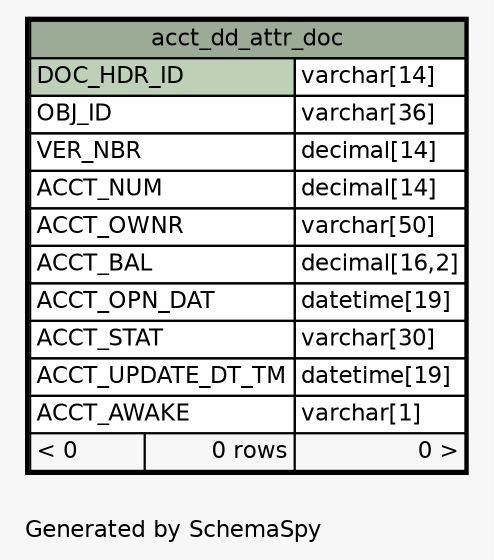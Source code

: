 // dot 2.28.0 on Mac OS X 10.7.2
// SchemaSpy rev 590
digraph "oneDegreeRelationshipsDiagram" {
  graph [
    rankdir="RL"
    bgcolor="#f7f7f7"
    label="\nGenerated by SchemaSpy"
    labeljust="l"
    nodesep="0.18"
    ranksep="0.46"
    fontname="Helvetica"
    fontsize="11"
  ];
  node [
    fontname="Helvetica"
    fontsize="11"
    shape="plaintext"
  ];
  edge [
    arrowsize="0.8"
  ];
  "acct_dd_attr_doc" [
    label=<
    <TABLE BORDER="2" CELLBORDER="1" CELLSPACING="0" BGCOLOR="#ffffff">
      <TR><TD COLSPAN="3" BGCOLOR="#9bab96" ALIGN="CENTER">acct_dd_attr_doc</TD></TR>
      <TR><TD PORT="DOC_HDR_ID" COLSPAN="2" BGCOLOR="#bed1b8" ALIGN="LEFT">DOC_HDR_ID</TD><TD PORT="DOC_HDR_ID.type" ALIGN="LEFT">varchar[14]</TD></TR>
      <TR><TD PORT="OBJ_ID" COLSPAN="2" ALIGN="LEFT">OBJ_ID</TD><TD PORT="OBJ_ID.type" ALIGN="LEFT">varchar[36]</TD></TR>
      <TR><TD PORT="VER_NBR" COLSPAN="2" ALIGN="LEFT">VER_NBR</TD><TD PORT="VER_NBR.type" ALIGN="LEFT">decimal[14]</TD></TR>
      <TR><TD PORT="ACCT_NUM" COLSPAN="2" ALIGN="LEFT">ACCT_NUM</TD><TD PORT="ACCT_NUM.type" ALIGN="LEFT">decimal[14]</TD></TR>
      <TR><TD PORT="ACCT_OWNR" COLSPAN="2" ALIGN="LEFT">ACCT_OWNR</TD><TD PORT="ACCT_OWNR.type" ALIGN="LEFT">varchar[50]</TD></TR>
      <TR><TD PORT="ACCT_BAL" COLSPAN="2" ALIGN="LEFT">ACCT_BAL</TD><TD PORT="ACCT_BAL.type" ALIGN="LEFT">decimal[16,2]</TD></TR>
      <TR><TD PORT="ACCT_OPN_DAT" COLSPAN="2" ALIGN="LEFT">ACCT_OPN_DAT</TD><TD PORT="ACCT_OPN_DAT.type" ALIGN="LEFT">datetime[19]</TD></TR>
      <TR><TD PORT="ACCT_STAT" COLSPAN="2" ALIGN="LEFT">ACCT_STAT</TD><TD PORT="ACCT_STAT.type" ALIGN="LEFT">varchar[30]</TD></TR>
      <TR><TD PORT="ACCT_UPDATE_DT_TM" COLSPAN="2" ALIGN="LEFT">ACCT_UPDATE_DT_TM</TD><TD PORT="ACCT_UPDATE_DT_TM.type" ALIGN="LEFT">datetime[19]</TD></TR>
      <TR><TD PORT="ACCT_AWAKE" COLSPAN="2" ALIGN="LEFT">ACCT_AWAKE</TD><TD PORT="ACCT_AWAKE.type" ALIGN="LEFT">varchar[1]</TD></TR>
      <TR><TD ALIGN="LEFT" BGCOLOR="#f7f7f7">&lt; 0</TD><TD ALIGN="RIGHT" BGCOLOR="#f7f7f7">0 rows</TD><TD ALIGN="RIGHT" BGCOLOR="#f7f7f7">0 &gt;</TD></TR>
    </TABLE>>
    URL="acct_dd_attr_doc.html"
    tooltip="acct_dd_attr_doc"
  ];
}
